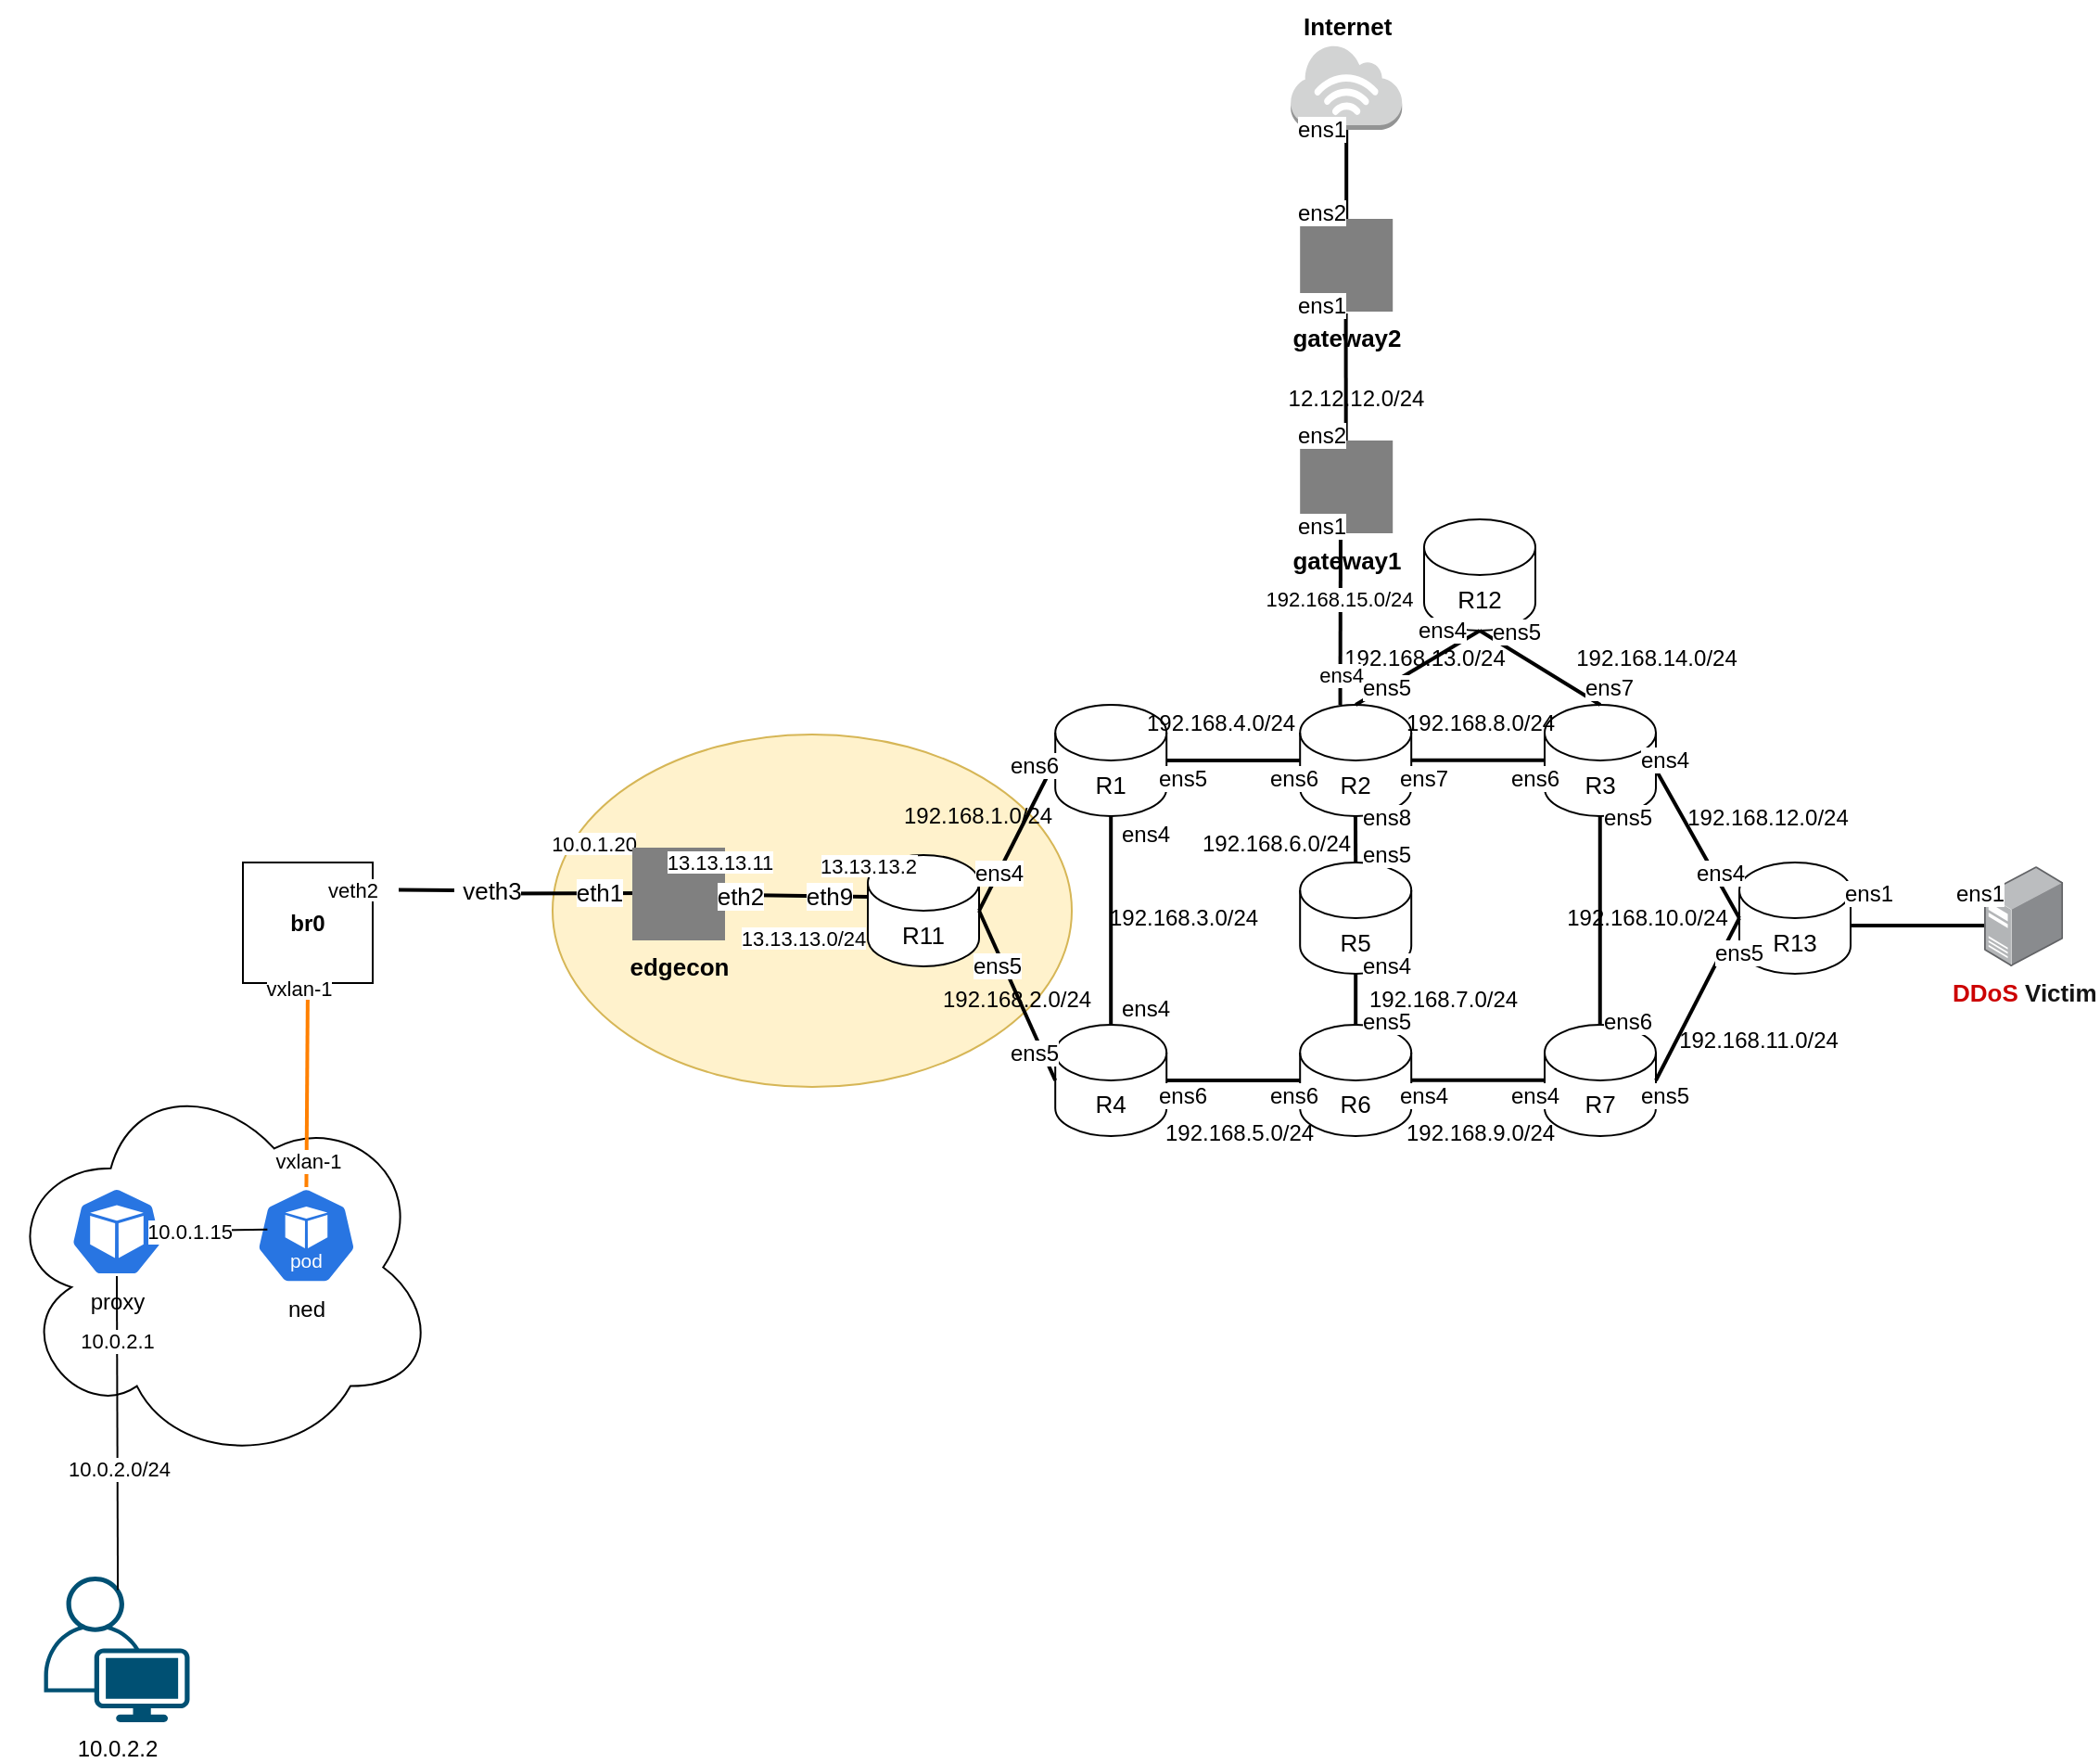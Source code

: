 <mxfile version="27.1.4">
  <diagram id="dEfLkkg3HoEi9s_YTyYE" name="MOUSEWORLD-TOPOLOGY">
    <mxGraphModel dx="2199" dy="803" grid="1" gridSize="10" guides="1" tooltips="1" connect="1" arrows="1" fold="1" page="1" pageScale="1" pageWidth="291" pageHeight="413" math="0" shadow="0">
      <root>
        <mxCell id="0" />
        <mxCell id="1" parent="0" />
        <mxCell id="g3rcaKSLz3rnCBlGtyKE-15" value="&lt;font color=&quot;#cc0000&quot;&gt;&lt;span&gt;DDoS&lt;/span&gt;&lt;/font&gt;&lt;font color=&quot;#141414&quot;&gt;&lt;span&gt; Victim&lt;br&gt;&lt;/span&gt;&lt;/font&gt;" style="text;whiteSpace=wrap;html=1;fontSize=13;fontStyle=1" parent="1" vertex="1">
          <mxGeometry x="-493.7" y="261" width="80" height="40" as="geometry" />
        </mxCell>
        <mxCell id="g3rcaKSLz3rnCBlGtyKE-20" value="" style="image;points=[];aspect=fixed;html=1;align=center;shadow=0;dashed=0;image=img/lib/allied_telesis/computer_and_terminals/Server_Desktop.svg;fontSize=13;fontStyle=1" parent="1" vertex="1">
          <mxGeometry x="-475" y="207" width="42.6" height="54" as="geometry" />
        </mxCell>
        <mxCell id="g3rcaKSLz3rnCBlGtyKE-70" value="&lt;span style=&quot;background-color: light-dark(#ffffff, var(--ge-dark-color, #121212));&quot;&gt;ens1&lt;/span&gt;" style="text;html=1;align=center;verticalAlign=middle;whiteSpace=wrap;rounded=0;" parent="1" vertex="1">
          <mxGeometry x="-507" y="207" width="60" height="30" as="geometry" />
        </mxCell>
        <mxCell id="kXjcsp7NdVAgZCyZb2x9-1" value="" style="ellipse;whiteSpace=wrap;html=1;fillColor=#fff2cc;strokeColor=#d6b656;" parent="1" vertex="1">
          <mxGeometry x="-1247" y="136" width="280" height="190" as="geometry" />
        </mxCell>
        <mxCell id="kXjcsp7NdVAgZCyZb2x9-2" value="&lt;b&gt;br0&lt;/b&gt;" style="rounded=0;whiteSpace=wrap;html=1;" parent="1" vertex="1">
          <mxGeometry x="-1414" y="205" width="70" height="65" as="geometry" />
        </mxCell>
        <mxCell id="kXjcsp7NdVAgZCyZb2x9-3" value="" style="ellipse;shape=cloud;whiteSpace=wrap;html=1;" parent="1" vertex="1">
          <mxGeometry x="-1544" y="316.5" width="235" height="213.5" as="geometry" />
        </mxCell>
        <mxCell id="kXjcsp7NdVAgZCyZb2x9-4" value="R13" style="shape=cylinder3;whiteSpace=wrap;html=1;boundedLbl=1;backgroundOutline=1;size=15;fontSize=13;fontStyle=0" parent="1" vertex="1">
          <mxGeometry x="-607" y="205" width="60" height="60" as="geometry" />
        </mxCell>
        <mxCell id="kXjcsp7NdVAgZCyZb2x9-5" value="R3" style="shape=cylinder3;whiteSpace=wrap;html=1;boundedLbl=1;backgroundOutline=1;size=15;fontSize=13;fontStyle=0" parent="1" vertex="1">
          <mxGeometry x="-712" y="120" width="60" height="60" as="geometry" />
        </mxCell>
        <mxCell id="kXjcsp7NdVAgZCyZb2x9-6" value="R7" style="shape=cylinder3;whiteSpace=wrap;html=1;boundedLbl=1;backgroundOutline=1;size=15;fontSize=13;fontStyle=0" parent="1" vertex="1">
          <mxGeometry x="-712" y="292.5" width="60" height="60" as="geometry" />
        </mxCell>
        <mxCell id="kXjcsp7NdVAgZCyZb2x9-7" value="R6" style="shape=cylinder3;whiteSpace=wrap;html=1;boundedLbl=1;backgroundOutline=1;size=15;fontSize=13;fontStyle=0" parent="1" vertex="1">
          <mxGeometry x="-843.9" y="292.5" width="60" height="60" as="geometry" />
        </mxCell>
        <mxCell id="kXjcsp7NdVAgZCyZb2x9-8" value="R5" style="shape=cylinder3;whiteSpace=wrap;html=1;boundedLbl=1;backgroundOutline=1;size=15;fontSize=13;fontStyle=0" parent="1" vertex="1">
          <mxGeometry x="-843.9" y="205" width="60" height="60" as="geometry" />
        </mxCell>
        <mxCell id="kXjcsp7NdVAgZCyZb2x9-9" value="R4" style="shape=cylinder3;whiteSpace=wrap;html=1;boundedLbl=1;backgroundOutline=1;size=15;fontSize=13;fontStyle=0" parent="1" vertex="1">
          <mxGeometry x="-975.9" y="292.5" width="60" height="60" as="geometry" />
        </mxCell>
        <mxCell id="kXjcsp7NdVAgZCyZb2x9-10" value="R11" style="shape=cylinder3;whiteSpace=wrap;html=1;boundedLbl=1;backgroundOutline=1;size=15;fontSize=13;fontStyle=0" parent="1" vertex="1">
          <mxGeometry x="-1077" y="201" width="60" height="60" as="geometry" />
        </mxCell>
        <mxCell id="kXjcsp7NdVAgZCyZb2x9-11" value="R1" style="shape=cylinder3;whiteSpace=wrap;html=1;boundedLbl=1;backgroundOutline=1;size=15;fontSize=13;fontStyle=0" parent="1" vertex="1">
          <mxGeometry x="-975.9" y="120" width="60" height="60" as="geometry" />
        </mxCell>
        <mxCell id="kXjcsp7NdVAgZCyZb2x9-12" value="R12" style="shape=cylinder3;whiteSpace=wrap;html=1;boundedLbl=1;backgroundOutline=1;size=15;fontSize=13;fontStyle=0" parent="1" vertex="1">
          <mxGeometry x="-777" y="20" width="60" height="60" as="geometry" />
        </mxCell>
        <mxCell id="kXjcsp7NdVAgZCyZb2x9-13" value="" style="endArrow=none;html=1;rounded=0;exitX=0.5;exitY=0;exitDx=0;exitDy=0;exitPerimeter=0;strokeColor=default;strokeWidth=2;align=center;verticalAlign=middle;fontFamily=Helvetica;fontSize=13;fontColor=default;labelBackgroundColor=default;endFill=0;fontStyle=0;entryX=0.5;entryY=1;entryDx=0;entryDy=0;entryPerimeter=0;" parent="1" source="kXjcsp7NdVAgZCyZb2x9-9" target="kXjcsp7NdVAgZCyZb2x9-11" edge="1">
          <mxGeometry width="50" height="50" relative="1" as="geometry">
            <mxPoint x="-932" y="204.5" as="sourcePoint" />
            <mxPoint x="-932" y="139.5" as="targetPoint" />
          </mxGeometry>
        </mxCell>
        <mxCell id="kXjcsp7NdVAgZCyZb2x9-14" value="" style="endArrow=none;html=1;rounded=0;exitX=1;exitY=0.5;exitDx=0;exitDy=0;exitPerimeter=0;strokeColor=default;strokeWidth=2;align=center;verticalAlign=middle;fontFamily=Helvetica;fontSize=13;fontColor=default;labelBackgroundColor=default;endFill=0;fontStyle=0;entryX=0;entryY=0.5;entryDx=0;entryDy=0;entryPerimeter=0;" parent="1" source="kXjcsp7NdVAgZCyZb2x9-10" target="kXjcsp7NdVAgZCyZb2x9-11" edge="1">
          <mxGeometry width="50" height="50" relative="1" as="geometry">
            <mxPoint x="-976.03" y="232.5" as="sourcePoint" />
            <mxPoint x="-976.03" y="172.5" as="targetPoint" />
          </mxGeometry>
        </mxCell>
        <mxCell id="kXjcsp7NdVAgZCyZb2x9-15" value="" style="endArrow=none;html=1;rounded=0;exitX=1;exitY=0.5;exitDx=0;exitDy=0;exitPerimeter=0;strokeColor=default;strokeWidth=2;align=center;verticalAlign=middle;fontFamily=Helvetica;fontSize=13;fontColor=default;labelBackgroundColor=default;endFill=0;fontStyle=0;entryX=0;entryY=0.5;entryDx=0;entryDy=0;entryPerimeter=0;" parent="1" source="kXjcsp7NdVAgZCyZb2x9-10" target="kXjcsp7NdVAgZCyZb2x9-9" edge="1">
          <mxGeometry width="50" height="50" relative="1" as="geometry">
            <mxPoint x="-1008.2" y="248.5" as="sourcePoint" />
            <mxPoint x="-967.2" y="188.5" as="targetPoint" />
          </mxGeometry>
        </mxCell>
        <mxCell id="kXjcsp7NdVAgZCyZb2x9-16" value="R2" style="shape=cylinder3;whiteSpace=wrap;html=1;boundedLbl=1;backgroundOutline=1;size=15;fontSize=13;fontStyle=0" parent="1" vertex="1">
          <mxGeometry x="-843.9" y="120" width="60" height="60" as="geometry" />
        </mxCell>
        <mxCell id="kXjcsp7NdVAgZCyZb2x9-17" value="" style="endArrow=none;html=1;rounded=0;exitX=0.5;exitY=0;exitDx=0;exitDy=0;exitPerimeter=0;strokeColor=default;strokeWidth=2;align=center;verticalAlign=middle;fontFamily=Helvetica;fontSize=13;fontColor=default;labelBackgroundColor=default;endFill=0;fontStyle=0;entryX=0.5;entryY=1;entryDx=0;entryDy=0;entryPerimeter=0;" parent="1" source="kXjcsp7NdVAgZCyZb2x9-7" target="kXjcsp7NdVAgZCyZb2x9-8" edge="1">
          <mxGeometry width="50" height="50" relative="1" as="geometry">
            <mxPoint x="-814.1" y="292.5" as="sourcePoint" />
            <mxPoint x="-813.71" y="265.0" as="targetPoint" />
          </mxGeometry>
        </mxCell>
        <mxCell id="kXjcsp7NdVAgZCyZb2x9-18" value="" style="endArrow=none;html=1;rounded=0;exitX=0.5;exitY=0;exitDx=0;exitDy=0;exitPerimeter=0;strokeColor=default;strokeWidth=2;align=center;verticalAlign=middle;fontFamily=Helvetica;fontSize=13;fontColor=default;labelBackgroundColor=default;endFill=0;fontStyle=0;entryX=0.5;entryY=1;entryDx=0;entryDy=0;entryPerimeter=0;" parent="1" source="kXjcsp7NdVAgZCyZb2x9-8" edge="1">
          <mxGeometry width="50" height="50" relative="1" as="geometry">
            <mxPoint x="-814.02" y="208" as="sourcePoint" />
            <mxPoint x="-814.02" y="180" as="targetPoint" />
          </mxGeometry>
        </mxCell>
        <mxCell id="kXjcsp7NdVAgZCyZb2x9-19" value="" style="endArrow=none;html=1;rounded=0;exitX=1;exitY=0.5;exitDx=0;exitDy=0;exitPerimeter=0;strokeColor=default;strokeWidth=2;align=center;verticalAlign=middle;fontFamily=Helvetica;fontSize=13;fontColor=default;labelBackgroundColor=default;endFill=0;fontStyle=0;entryX=0;entryY=0.5;entryDx=0;entryDy=0;entryPerimeter=0;" parent="1" source="kXjcsp7NdVAgZCyZb2x9-9" target="kXjcsp7NdVAgZCyZb2x9-7" edge="1">
          <mxGeometry width="50" height="50" relative="1" as="geometry">
            <mxPoint x="-915.9" y="329" as="sourcePoint" />
            <mxPoint x="-915.9" y="216" as="targetPoint" />
          </mxGeometry>
        </mxCell>
        <mxCell id="kXjcsp7NdVAgZCyZb2x9-20" value="" style="endArrow=none;html=1;rounded=0;exitX=1;exitY=0.5;exitDx=0;exitDy=0;exitPerimeter=0;strokeColor=default;strokeWidth=2;align=center;verticalAlign=middle;fontFamily=Helvetica;fontSize=13;fontColor=default;labelBackgroundColor=default;endFill=0;fontStyle=0;entryX=0;entryY=0.5;entryDx=0;entryDy=0;entryPerimeter=0;" parent="1" edge="1">
          <mxGeometry width="50" height="50" relative="1" as="geometry">
            <mxPoint x="-915.9" y="150" as="sourcePoint" />
            <mxPoint x="-843.9" y="150" as="targetPoint" />
          </mxGeometry>
        </mxCell>
        <mxCell id="kXjcsp7NdVAgZCyZb2x9-21" value="" style="endArrow=none;html=1;rounded=0;exitX=1;exitY=0.5;exitDx=0;exitDy=0;exitPerimeter=0;strokeColor=default;strokeWidth=2;align=center;verticalAlign=middle;fontFamily=Helvetica;fontSize=13;fontColor=default;labelBackgroundColor=default;endFill=0;fontStyle=0;entryX=0;entryY=0.5;entryDx=0;entryDy=0;entryPerimeter=0;" parent="1" edge="1">
          <mxGeometry width="50" height="50" relative="1" as="geometry">
            <mxPoint x="-783.9" y="149.88" as="sourcePoint" />
            <mxPoint x="-711.9" y="149.88" as="targetPoint" />
          </mxGeometry>
        </mxCell>
        <mxCell id="kXjcsp7NdVAgZCyZb2x9-22" value="" style="endArrow=none;html=1;rounded=0;exitX=1;exitY=0.5;exitDx=0;exitDy=0;exitPerimeter=0;strokeColor=default;strokeWidth=2;align=center;verticalAlign=middle;fontFamily=Helvetica;fontSize=13;fontColor=default;labelBackgroundColor=default;endFill=0;fontStyle=0;entryX=0;entryY=0.5;entryDx=0;entryDy=0;entryPerimeter=0;" parent="1" edge="1">
          <mxGeometry width="50" height="50" relative="1" as="geometry">
            <mxPoint x="-783.9" y="322.38" as="sourcePoint" />
            <mxPoint x="-711.9" y="322.38" as="targetPoint" />
          </mxGeometry>
        </mxCell>
        <mxCell id="kXjcsp7NdVAgZCyZb2x9-23" value="" style="endArrow=none;html=1;rounded=0;exitX=1;exitY=0.5;exitDx=0;exitDy=0;exitPerimeter=0;strokeColor=default;strokeWidth=2;align=center;verticalAlign=middle;fontFamily=Helvetica;fontSize=13;fontColor=default;labelBackgroundColor=default;endFill=0;fontStyle=0;entryX=0;entryY=0.5;entryDx=0;entryDy=0;entryPerimeter=0;" parent="1" target="kXjcsp7NdVAgZCyZb2x9-4" edge="1">
          <mxGeometry width="50" height="50" relative="1" as="geometry">
            <mxPoint x="-652" y="155" as="sourcePoint" />
            <mxPoint x="-611" y="70" as="targetPoint" />
          </mxGeometry>
        </mxCell>
        <mxCell id="kXjcsp7NdVAgZCyZb2x9-24" value="" style="endArrow=none;html=1;rounded=0;exitX=0.5;exitY=0;exitDx=0;exitDy=0;exitPerimeter=0;strokeColor=default;strokeWidth=2;align=center;verticalAlign=middle;fontFamily=Helvetica;fontSize=13;fontColor=default;labelBackgroundColor=default;endFill=0;fontStyle=0;entryX=0.5;entryY=1;entryDx=0;entryDy=0;entryPerimeter=0;" parent="1" edge="1">
          <mxGeometry width="50" height="50" relative="1" as="geometry">
            <mxPoint x="-682.12" y="293" as="sourcePoint" />
            <mxPoint x="-682.12" y="180" as="targetPoint" />
          </mxGeometry>
        </mxCell>
        <mxCell id="kXjcsp7NdVAgZCyZb2x9-25" value="" style="endArrow=none;html=1;rounded=0;exitX=1;exitY=0.5;exitDx=0;exitDy=0;exitPerimeter=0;strokeColor=default;strokeWidth=2;align=center;verticalAlign=middle;fontFamily=Helvetica;fontSize=13;fontColor=default;labelBackgroundColor=default;endFill=0;fontStyle=0;entryX=0;entryY=0.5;entryDx=0;entryDy=0;entryPerimeter=0;" parent="1" source="kXjcsp7NdVAgZCyZb2x9-6" target="kXjcsp7NdVAgZCyZb2x9-4" edge="1">
          <mxGeometry width="50" height="50" relative="1" as="geometry">
            <mxPoint x="-652" y="318.5" as="sourcePoint" />
            <mxPoint x="-607" y="398.5" as="targetPoint" />
          </mxGeometry>
        </mxCell>
        <mxCell id="kXjcsp7NdVAgZCyZb2x9-26" value="" style="endArrow=none;html=1;rounded=0;exitX=0.5;exitY=0;exitDx=0;exitDy=0;exitPerimeter=0;strokeColor=default;strokeWidth=2;align=center;verticalAlign=middle;fontFamily=Helvetica;fontSize=13;fontColor=default;labelBackgroundColor=default;endFill=0;fontStyle=0;entryX=0.5;entryY=1;entryDx=0;entryDy=0;entryPerimeter=0;" parent="1" source="kXjcsp7NdVAgZCyZb2x9-16" target="kXjcsp7NdVAgZCyZb2x9-12" edge="1">
          <mxGeometry width="50" height="50" relative="1" as="geometry">
            <mxPoint x="-773.9" y="159.88" as="sourcePoint" />
            <mxPoint x="-701.9" y="159.88" as="targetPoint" />
          </mxGeometry>
        </mxCell>
        <mxCell id="kXjcsp7NdVAgZCyZb2x9-27" value="" style="endArrow=none;html=1;rounded=0;exitX=0.5;exitY=0;exitDx=0;exitDy=0;exitPerimeter=0;strokeColor=default;strokeWidth=2;align=center;verticalAlign=middle;fontFamily=Helvetica;fontSize=13;fontColor=default;labelBackgroundColor=default;endFill=0;fontStyle=0;" parent="1" source="kXjcsp7NdVAgZCyZb2x9-5" edge="1">
          <mxGeometry width="50" height="50" relative="1" as="geometry">
            <mxPoint x="-804" y="130" as="sourcePoint" />
            <mxPoint x="-747" y="80" as="targetPoint" />
          </mxGeometry>
        </mxCell>
        <mxCell id="kXjcsp7NdVAgZCyZb2x9-28" value="&lt;span style=&quot;background-color: rgb(255, 255, 255);&quot;&gt;ens4&lt;/span&gt;" style="text;html=1;align=center;verticalAlign=middle;whiteSpace=wrap;rounded=0;" parent="1" vertex="1">
          <mxGeometry x="-1035.9" y="196" width="60" height="30" as="geometry" />
        </mxCell>
        <mxCell id="kXjcsp7NdVAgZCyZb2x9-29" value="&lt;span style=&quot;background-color: rgb(255, 255, 255);&quot;&gt;ens5&lt;/span&gt;" style="text;html=1;align=center;verticalAlign=middle;whiteSpace=wrap;rounded=0;" parent="1" vertex="1">
          <mxGeometry x="-1037" y="246" width="60" height="30" as="geometry" />
        </mxCell>
        <mxCell id="kXjcsp7NdVAgZCyZb2x9-30" value="&lt;span style=&quot;background-color: rgb(255, 255, 255);&quot;&gt;ens5&lt;/span&gt;" style="text;html=1;align=center;verticalAlign=middle;whiteSpace=wrap;rounded=0;" parent="1" vertex="1">
          <mxGeometry x="-1017" y="292.5" width="60" height="30" as="geometry" />
        </mxCell>
        <mxCell id="kXjcsp7NdVAgZCyZb2x9-31" value="&lt;span style=&quot;background-color: rgb(255, 255, 255);&quot;&gt;ens6&lt;/span&gt;" style="text;html=1;align=center;verticalAlign=middle;whiteSpace=wrap;rounded=0;" parent="1" vertex="1">
          <mxGeometry x="-1017" y="140" width="60" height="26" as="geometry" />
        </mxCell>
        <mxCell id="kXjcsp7NdVAgZCyZb2x9-32" value="&lt;span style=&quot;background-color: rgb(255, 255, 255);&quot;&gt;ens4&lt;/span&gt;" style="text;html=1;align=center;verticalAlign=middle;whiteSpace=wrap;rounded=0;" parent="1" vertex="1">
          <mxGeometry x="-957" y="174.5" width="60" height="30" as="geometry" />
        </mxCell>
        <mxCell id="kXjcsp7NdVAgZCyZb2x9-33" value="&lt;span style=&quot;background-color: rgb(255, 255, 255);&quot;&gt;ens4&lt;/span&gt;" style="text;html=1;align=center;verticalAlign=middle;whiteSpace=wrap;rounded=0;" parent="1" vertex="1">
          <mxGeometry x="-957" y="269" width="60" height="30" as="geometry" />
        </mxCell>
        <mxCell id="kXjcsp7NdVAgZCyZb2x9-34" value="&lt;span style=&quot;background-color: rgb(255, 255, 255);&quot;&gt;ens6&lt;/span&gt;" style="text;html=1;align=center;verticalAlign=middle;whiteSpace=wrap;rounded=0;" parent="1" vertex="1">
          <mxGeometry x="-937" y="316" width="60" height="30" as="geometry" />
        </mxCell>
        <mxCell id="kXjcsp7NdVAgZCyZb2x9-35" value="&lt;span style=&quot;background-color: rgb(255, 255, 255);&quot;&gt;ens6&lt;/span&gt;" style="text;html=1;align=center;verticalAlign=middle;whiteSpace=wrap;rounded=0;" parent="1" vertex="1">
          <mxGeometry x="-877" y="316" width="60" height="30" as="geometry" />
        </mxCell>
        <mxCell id="kXjcsp7NdVAgZCyZb2x9-36" value="&lt;span style=&quot;background-color: light-dark(#ffffff, var(--ge-dark-color, #121212));&quot;&gt;ens4&lt;/span&gt;" style="text;html=1;align=center;verticalAlign=middle;whiteSpace=wrap;rounded=0;" parent="1" vertex="1">
          <mxGeometry x="-807" y="316" width="60" height="30" as="geometry" />
        </mxCell>
        <mxCell id="kXjcsp7NdVAgZCyZb2x9-37" value="&lt;span style=&quot;background-color: light-dark(#ffffff, var(--ge-dark-color, #121212));&quot;&gt;ens4&lt;/span&gt;" style="text;html=1;align=center;verticalAlign=middle;whiteSpace=wrap;rounded=0;" parent="1" vertex="1">
          <mxGeometry x="-747" y="316" width="60" height="30" as="geometry" />
        </mxCell>
        <mxCell id="kXjcsp7NdVAgZCyZb2x9-38" value="&lt;span style=&quot;background-color: light-dark(#ffffff, var(--ge-dark-color, #121212));&quot;&gt;ens5&lt;/span&gt;" style="text;html=1;align=center;verticalAlign=middle;whiteSpace=wrap;rounded=0;" parent="1" vertex="1">
          <mxGeometry x="-827" y="276" width="60" height="30" as="geometry" />
        </mxCell>
        <mxCell id="kXjcsp7NdVAgZCyZb2x9-39" value="&lt;span style=&quot;background-color: rgb(255, 255, 255);&quot;&gt;ens5&lt;/span&gt;" style="text;html=1;align=center;verticalAlign=middle;whiteSpace=wrap;rounded=0;" parent="1" vertex="1">
          <mxGeometry x="-827" y="186" width="60" height="30" as="geometry" />
        </mxCell>
        <mxCell id="kXjcsp7NdVAgZCyZb2x9-40" value="&lt;span style=&quot;background-color: rgb(255, 255, 255);&quot;&gt;ens4&lt;/span&gt;" style="text;html=1;align=center;verticalAlign=middle;whiteSpace=wrap;rounded=0;" parent="1" vertex="1">
          <mxGeometry x="-827" y="246" width="60" height="30" as="geometry" />
        </mxCell>
        <mxCell id="kXjcsp7NdVAgZCyZb2x9-41" value="&lt;span style=&quot;background-color: rgb(255, 255, 255);&quot;&gt;ens8&lt;/span&gt;" style="text;html=1;align=center;verticalAlign=middle;whiteSpace=wrap;rounded=0;" parent="1" vertex="1">
          <mxGeometry x="-827" y="166" width="60" height="30" as="geometry" />
        </mxCell>
        <mxCell id="kXjcsp7NdVAgZCyZb2x9-42" value="&lt;span style=&quot;background-color: light-dark(#ffffff, var(--ge-dark-color, #121212));&quot;&gt;ens6&lt;/span&gt;" style="text;html=1;align=center;verticalAlign=middle;whiteSpace=wrap;rounded=0;" parent="1" vertex="1">
          <mxGeometry x="-877" y="144.5" width="60" height="30" as="geometry" />
        </mxCell>
        <mxCell id="kXjcsp7NdVAgZCyZb2x9-43" value="&lt;span style=&quot;background-color: rgb(255, 255, 255);&quot;&gt;ens5&lt;/span&gt;" style="text;html=1;align=center;verticalAlign=middle;whiteSpace=wrap;rounded=0;" parent="1" vertex="1">
          <mxGeometry x="-937" y="146" width="60" height="28.5" as="geometry" />
        </mxCell>
        <mxCell id="kXjcsp7NdVAgZCyZb2x9-44" value="&lt;span style=&quot;background-color: rgb(255, 255, 255);&quot;&gt;ens7&lt;/span&gt;" style="text;html=1;align=center;verticalAlign=middle;whiteSpace=wrap;rounded=0;" parent="1" vertex="1">
          <mxGeometry x="-807" y="144.5" width="60" height="30" as="geometry" />
        </mxCell>
        <mxCell id="kXjcsp7NdVAgZCyZb2x9-45" value="&lt;span style=&quot;background-color: rgb(255, 255, 255);&quot;&gt;ens6&lt;/span&gt;" style="text;html=1;align=center;verticalAlign=middle;whiteSpace=wrap;rounded=0;" parent="1" vertex="1">
          <mxGeometry x="-747" y="144.5" width="60" height="30" as="geometry" />
        </mxCell>
        <mxCell id="kXjcsp7NdVAgZCyZb2x9-46" value="&lt;span style=&quot;background-color: rgb(255, 255, 255);&quot;&gt;ens6&lt;/span&gt;" style="text;html=1;align=center;verticalAlign=middle;whiteSpace=wrap;rounded=0;" parent="1" vertex="1">
          <mxGeometry x="-697" y="276" width="60" height="30" as="geometry" />
        </mxCell>
        <mxCell id="kXjcsp7NdVAgZCyZb2x9-47" value="&lt;span style=&quot;background-color: light-dark(#ffffff, var(--ge-dark-color, #121212));&quot;&gt;ens5&lt;/span&gt;" style="text;html=1;align=center;verticalAlign=middle;whiteSpace=wrap;rounded=0;" parent="1" vertex="1">
          <mxGeometry x="-697" y="166" width="60" height="30" as="geometry" />
        </mxCell>
        <mxCell id="kXjcsp7NdVAgZCyZb2x9-48" value="&lt;span style=&quot;background-color: rgb(255, 255, 255);&quot;&gt;ens5&lt;/span&gt;" style="text;html=1;align=center;verticalAlign=middle;whiteSpace=wrap;rounded=0;" parent="1" vertex="1">
          <mxGeometry x="-677" y="316" width="60" height="30" as="geometry" />
        </mxCell>
        <mxCell id="kXjcsp7NdVAgZCyZb2x9-49" value="&lt;span style=&quot;background-color: rgb(255, 255, 255);&quot;&gt;ens5&lt;/span&gt;" style="text;html=1;align=center;verticalAlign=middle;whiteSpace=wrap;rounded=0;" parent="1" vertex="1">
          <mxGeometry x="-637" y="239" width="60" height="30" as="geometry" />
        </mxCell>
        <mxCell id="kXjcsp7NdVAgZCyZb2x9-50" value="&lt;span style=&quot;background-color: rgb(255, 255, 255);&quot;&gt;ens4&lt;/span&gt;" style="text;html=1;align=center;verticalAlign=middle;whiteSpace=wrap;rounded=0;" parent="1" vertex="1">
          <mxGeometry x="-647" y="196" width="60" height="30" as="geometry" />
        </mxCell>
        <mxCell id="kXjcsp7NdVAgZCyZb2x9-51" value="&lt;span style=&quot;background-color: rgb(255, 255, 255);&quot;&gt;ens4&lt;/span&gt;" style="text;html=1;align=center;verticalAlign=middle;whiteSpace=wrap;rounded=0;" parent="1" vertex="1">
          <mxGeometry x="-677" y="135" width="60" height="30" as="geometry" />
        </mxCell>
        <mxCell id="kXjcsp7NdVAgZCyZb2x9-52" value="&lt;span style=&quot;background-color: rgb(255, 255, 255);&quot;&gt;ens7&lt;/span&gt;" style="text;html=1;align=center;verticalAlign=middle;whiteSpace=wrap;rounded=0;" parent="1" vertex="1">
          <mxGeometry x="-707" y="96" width="60" height="30" as="geometry" />
        </mxCell>
        <mxCell id="kXjcsp7NdVAgZCyZb2x9-53" value="&lt;span style=&quot;background-color: rgb(255, 255, 255);&quot;&gt;ens5&lt;/span&gt;" style="text;html=1;align=center;verticalAlign=middle;whiteSpace=wrap;rounded=0;" parent="1" vertex="1">
          <mxGeometry x="-827" y="96" width="60" height="30" as="geometry" />
        </mxCell>
        <mxCell id="kXjcsp7NdVAgZCyZb2x9-54" value="&lt;span style=&quot;background-color: rgb(255, 255, 255);&quot;&gt;ens4&lt;/span&gt;" style="text;html=1;align=center;verticalAlign=middle;whiteSpace=wrap;rounded=0;" parent="1" vertex="1">
          <mxGeometry x="-797" y="65" width="60" height="30" as="geometry" />
        </mxCell>
        <mxCell id="kXjcsp7NdVAgZCyZb2x9-55" value="&lt;span style=&quot;background-color: rgb(255, 255, 255);&quot;&gt;ens5&lt;/span&gt;" style="text;html=1;align=center;verticalAlign=middle;whiteSpace=wrap;rounded=0;" parent="1" vertex="1">
          <mxGeometry x="-757" y="66" width="60" height="30" as="geometry" />
        </mxCell>
        <mxCell id="kXjcsp7NdVAgZCyZb2x9-56" value="192.168.1.0/24" style="text;html=1;align=center;verticalAlign=middle;resizable=0;points=[];autosize=1;strokeColor=none;fillColor=none;" parent="1" vertex="1">
          <mxGeometry x="-1068" y="165" width="100" height="30" as="geometry" />
        </mxCell>
        <mxCell id="kXjcsp7NdVAgZCyZb2x9-57" value="192.168.2.0/24" style="text;html=1;align=center;verticalAlign=middle;resizable=0;points=[];autosize=1;strokeColor=none;fillColor=none;" parent="1" vertex="1">
          <mxGeometry x="-1047" y="264" width="100" height="30" as="geometry" />
        </mxCell>
        <mxCell id="kXjcsp7NdVAgZCyZb2x9-58" value="192.168.5.0/24" style="text;html=1;align=center;verticalAlign=middle;resizable=0;points=[];autosize=1;strokeColor=none;fillColor=none;" parent="1" vertex="1">
          <mxGeometry x="-927" y="336" width="100" height="30" as="geometry" />
        </mxCell>
        <mxCell id="kXjcsp7NdVAgZCyZb2x9-59" value="192.168.3.0/24" style="text;html=1;align=center;verticalAlign=middle;resizable=0;points=[];autosize=1;strokeColor=none;fillColor=none;" parent="1" vertex="1">
          <mxGeometry x="-957.5" y="220" width="100" height="30" as="geometry" />
        </mxCell>
        <mxCell id="kXjcsp7NdVAgZCyZb2x9-60" value="192.168.4.0/24" style="text;html=1;align=center;verticalAlign=middle;resizable=0;points=[];autosize=1;strokeColor=none;fillColor=none;" parent="1" vertex="1">
          <mxGeometry x="-937" y="114.5" width="100" height="30" as="geometry" />
        </mxCell>
        <mxCell id="kXjcsp7NdVAgZCyZb2x9-61" value="192.168.8.0/24" style="text;html=1;align=center;verticalAlign=middle;resizable=0;points=[];autosize=1;strokeColor=none;fillColor=none;" parent="1" vertex="1">
          <mxGeometry x="-797" y="114.5" width="100" height="30" as="geometry" />
        </mxCell>
        <mxCell id="kXjcsp7NdVAgZCyZb2x9-62" value="192.168.6.0/24" style="text;html=1;align=center;verticalAlign=middle;resizable=0;points=[];autosize=1;strokeColor=none;fillColor=none;" parent="1" vertex="1">
          <mxGeometry x="-907" y="180" width="100" height="30" as="geometry" />
        </mxCell>
        <mxCell id="kXjcsp7NdVAgZCyZb2x9-63" value="192.168.7.0/24" style="text;html=1;align=center;verticalAlign=middle;resizable=0;points=[];autosize=1;strokeColor=none;fillColor=none;" parent="1" vertex="1">
          <mxGeometry x="-817" y="264" width="100" height="30" as="geometry" />
        </mxCell>
        <mxCell id="kXjcsp7NdVAgZCyZb2x9-64" value="192.168.9.0/24" style="text;html=1;align=center;verticalAlign=middle;resizable=0;points=[];autosize=1;strokeColor=none;fillColor=none;" parent="1" vertex="1">
          <mxGeometry x="-797" y="336" width="100" height="30" as="geometry" />
        </mxCell>
        <mxCell id="kXjcsp7NdVAgZCyZb2x9-65" value="192.168.10.0/24" style="text;html=1;align=center;verticalAlign=middle;resizable=0;points=[];autosize=1;strokeColor=none;fillColor=none;" parent="1" vertex="1">
          <mxGeometry x="-712" y="220" width="110" height="30" as="geometry" />
        </mxCell>
        <mxCell id="kXjcsp7NdVAgZCyZb2x9-66" value="192.168.11.0/24" style="text;html=1;align=center;verticalAlign=middle;resizable=0;points=[];autosize=1;strokeColor=none;fillColor=none;" parent="1" vertex="1">
          <mxGeometry x="-652" y="286" width="110" height="30" as="geometry" />
        </mxCell>
        <mxCell id="kXjcsp7NdVAgZCyZb2x9-67" value="192.168.12.0/24" style="text;html=1;align=center;verticalAlign=middle;resizable=0;points=[];autosize=1;strokeColor=none;fillColor=none;" parent="1" vertex="1">
          <mxGeometry x="-647" y="166" width="110" height="30" as="geometry" />
        </mxCell>
        <mxCell id="kXjcsp7NdVAgZCyZb2x9-68" value="192.168.14.0/24" style="text;html=1;align=center;verticalAlign=middle;resizable=0;points=[];autosize=1;strokeColor=none;fillColor=none;" parent="1" vertex="1">
          <mxGeometry x="-707" y="80" width="110" height="30" as="geometry" />
        </mxCell>
        <mxCell id="kXjcsp7NdVAgZCyZb2x9-69" value="192.168.13.0/24" style="text;html=1;align=center;verticalAlign=middle;resizable=0;points=[];autosize=1;strokeColor=none;fillColor=none;" parent="1" vertex="1">
          <mxGeometry x="-832" y="80" width="110" height="30" as="geometry" />
        </mxCell>
        <mxCell id="kXjcsp7NdVAgZCyZb2x9-70" value="ned" style="aspect=fixed;sketch=0;html=1;dashed=0;whitespace=wrap;verticalLabelPosition=bottom;verticalAlign=top;fillColor=#2875E2;strokeColor=#ffffff;points=[[0.005,0.63,0],[0.1,0.2,0],[0.9,0.2,0],[0.5,0,0],[0.995,0.63,0],[0.72,0.99,0],[0.5,1,0],[0.28,0.99,0]];shape=mxgraph.kubernetes.icon2;kubernetesLabel=1;prIcon=pod" parent="1" vertex="1">
          <mxGeometry x="-1407" y="380" width="54.44" height="52.25" as="geometry" />
        </mxCell>
        <mxCell id="kXjcsp7NdVAgZCyZb2x9-71" value="proxy" style="aspect=fixed;sketch=0;html=1;dashed=0;whitespace=wrap;verticalLabelPosition=bottom;verticalAlign=top;fillColor=#2875E2;strokeColor=#ffffff;points=[[0.005,0.63,0],[0.1,0.2,0],[0.9,0.2,0],[0.5,0,0],[0.995,0.63,0],[0.72,0.99,0],[0.5,1,0],[0.28,0.99,0]];shape=mxgraph.kubernetes.icon2;prIcon=pod" parent="1" vertex="1">
          <mxGeometry x="-1507" y="380" width="50" height="48" as="geometry" />
        </mxCell>
        <mxCell id="kXjcsp7NdVAgZCyZb2x9-72" value="" style="endArrow=none;html=1;rounded=0;entryX=0.114;entryY=0.438;entryDx=0;entryDy=0;entryPerimeter=0;" parent="1" source="kXjcsp7NdVAgZCyZb2x9-71" target="kXjcsp7NdVAgZCyZb2x9-70" edge="1">
          <mxGeometry width="50" height="50" relative="1" as="geometry">
            <mxPoint x="-1187" y="320" as="sourcePoint" />
            <mxPoint x="-1137" y="270" as="targetPoint" />
          </mxGeometry>
        </mxCell>
        <mxCell id="kXjcsp7NdVAgZCyZb2x9-73" value="10.0.1.15" style="edgeLabel;html=1;align=center;verticalAlign=middle;resizable=0;points=[];" parent="kXjcsp7NdVAgZCyZb2x9-72" vertex="1" connectable="0">
          <mxGeometry x="-0.496" relative="1" as="geometry">
            <mxPoint as="offset" />
          </mxGeometry>
        </mxCell>
        <mxCell id="kXjcsp7NdVAgZCyZb2x9-74" value="10.0.2.2" style="points=[[0.35,0,0],[0.98,0.51,0],[1,0.71,0],[0.67,1,0],[0,0.795,0],[0,0.65,0]];verticalLabelPosition=bottom;sketch=0;html=1;verticalAlign=top;aspect=fixed;align=center;pointerEvents=1;shape=mxgraph.cisco19.user;fillColor=#005073;strokeColor=none;" parent="1" vertex="1">
          <mxGeometry x="-1521.25" y="590" width="78.5" height="78.5" as="geometry" />
        </mxCell>
        <mxCell id="kXjcsp7NdVAgZCyZb2x9-75" value="" style="endArrow=none;html=1;rounded=0;exitX=0.507;exitY=0.092;exitDx=0;exitDy=0;exitPerimeter=0;entryX=0.5;entryY=1;entryDx=0;entryDy=0;entryPerimeter=0;" parent="1" source="kXjcsp7NdVAgZCyZb2x9-74" target="kXjcsp7NdVAgZCyZb2x9-71" edge="1">
          <mxGeometry width="50" height="50" relative="1" as="geometry">
            <mxPoint x="-1407" y="450" as="sourcePoint" />
            <mxPoint x="-1357" y="400" as="targetPoint" />
          </mxGeometry>
        </mxCell>
        <mxCell id="kXjcsp7NdVAgZCyZb2x9-76" value="10.0.2.0/24" style="edgeLabel;html=1;align=center;verticalAlign=middle;resizable=0;points=[];" parent="kXjcsp7NdVAgZCyZb2x9-75" vertex="1" connectable="0">
          <mxGeometry x="-0.23" relative="1" as="geometry">
            <mxPoint as="offset" />
          </mxGeometry>
        </mxCell>
        <mxCell id="kXjcsp7NdVAgZCyZb2x9-77" value="10.0.2.1" style="edgeLabel;html=1;align=center;verticalAlign=middle;resizable=0;points=[];" parent="kXjcsp7NdVAgZCyZb2x9-75" vertex="1" connectable="0">
          <mxGeometry x="0.584" relative="1" as="geometry">
            <mxPoint as="offset" />
          </mxGeometry>
        </mxCell>
        <mxCell id="kXjcsp7NdVAgZCyZb2x9-78" value="" style="endArrow=none;html=1;rounded=0;exitX=1;exitY=0.25;exitDx=0;exitDy=0;strokeColor=default;strokeWidth=2;align=center;verticalAlign=middle;fontFamily=Helvetica;fontSize=13;fontColor=default;fontStyle=0;labelBackgroundColor=default;endFill=0;" parent="1" edge="1">
          <mxGeometry width="50" height="50" relative="1" as="geometry">
            <mxPoint x="-1278.0" y="221.72" as="sourcePoint" />
            <mxPoint x="-1189" y="221.47" as="targetPoint" />
          </mxGeometry>
        </mxCell>
        <mxCell id="kXjcsp7NdVAgZCyZb2x9-79" value="veth3" style="edgeLabel;html=1;align=center;verticalAlign=middle;resizable=0;points=[];rounded=0;strokeColor=default;strokeWidth=2;fontFamily=Helvetica;fontSize=13;fontColor=default;fontStyle=0;labelBackgroundColor=default;" parent="kXjcsp7NdVAgZCyZb2x9-78" vertex="1" connectable="0">
          <mxGeometry x="0.642" relative="1" as="geometry">
            <mxPoint x="-75" y="-2" as="offset" />
          </mxGeometry>
        </mxCell>
        <mxCell id="Jbfyh8YQ_689w-vTQsEM-9" value="" style="edgeLabel;html=1;align=center;verticalAlign=middle;resizable=0;points=[];rounded=0;strokeColor=default;strokeWidth=2;fontFamily=Helvetica;fontSize=13;fontColor=default;fontStyle=0;labelBackgroundColor=default;" vertex="1" connectable="0" parent="kXjcsp7NdVAgZCyZb2x9-78">
          <mxGeometry x="0.474" y="1" relative="1" as="geometry">
            <mxPoint as="offset" />
          </mxGeometry>
        </mxCell>
        <mxCell id="Jbfyh8YQ_689w-vTQsEM-17" value="&lt;span style=&quot;font-size: 13px;&quot;&gt;eth1&lt;/span&gt;" style="edgeLabel;html=1;align=center;verticalAlign=middle;resizable=0;points=[];" vertex="1" connectable="0" parent="kXjcsp7NdVAgZCyZb2x9-78">
          <mxGeometry x="0.248" y="1" relative="1" as="geometry">
            <mxPoint as="offset" />
          </mxGeometry>
        </mxCell>
        <mxCell id="kXjcsp7NdVAgZCyZb2x9-80" value="" style="endArrow=none;html=1;rounded=0;exitX=0.5;exitY=0;exitDx=0;exitDy=0;exitPerimeter=0;entryX=0.5;entryY=1;entryDx=0;entryDy=0;fillColor=#FFB366;strokeColor=#FF8000;strokeWidth=2;" parent="1" source="kXjcsp7NdVAgZCyZb2x9-70" target="kXjcsp7NdVAgZCyZb2x9-2" edge="1">
          <mxGeometry width="50" height="50" relative="1" as="geometry">
            <mxPoint x="-1180" y="405.75" as="sourcePoint" />
            <mxPoint x="-1382" y="272" as="targetPoint" />
          </mxGeometry>
        </mxCell>
        <mxCell id="kXjcsp7NdVAgZCyZb2x9-81" value="&lt;div&gt;&lt;span style=&quot;font-size: 12px; text-wrap-mode: wrap; background-color: rgb(236, 236, 236);&quot;&gt;&lt;br&gt;&lt;/span&gt;&lt;/div&gt;" style="edgeLabel;html=1;align=center;verticalAlign=middle;resizable=0;points=[];" parent="kXjcsp7NdVAgZCyZb2x9-80" vertex="1" connectable="0">
          <mxGeometry x="0.827" y="1" relative="1" as="geometry">
            <mxPoint x="173" y="-3" as="offset" />
          </mxGeometry>
        </mxCell>
        <mxCell id="kXjcsp7NdVAgZCyZb2x9-82" value="&lt;div&gt;&lt;br&gt;&lt;/div&gt;" style="edgeLabel;html=1;align=center;verticalAlign=middle;resizable=0;points=[];" parent="kXjcsp7NdVAgZCyZb2x9-80" vertex="1" connectable="0">
          <mxGeometry x="0.84" y="1" relative="1" as="geometry">
            <mxPoint x="-37" y="-90" as="offset" />
          </mxGeometry>
        </mxCell>
        <mxCell id="kXjcsp7NdVAgZCyZb2x9-83" value="vxlan-1" style="edgeLabel;html=1;align=center;verticalAlign=middle;resizable=0;points=[];" parent="kXjcsp7NdVAgZCyZb2x9-80" vertex="1" connectable="0">
          <mxGeometry x="-0.747" relative="1" as="geometry">
            <mxPoint as="offset" />
          </mxGeometry>
        </mxCell>
        <mxCell id="kXjcsp7NdVAgZCyZb2x9-84" value="&lt;span style=&quot;font-size: 11px; background-color: rgb(255, 255, 255);&quot;&gt;10.0.1.20&lt;/span&gt;" style="text;html=1;align=center;verticalAlign=middle;resizable=0;points=[];autosize=1;strokeColor=none;fillColor=none;" parent="1" vertex="1">
          <mxGeometry x="-1260" y="180" width="70" height="30" as="geometry" />
        </mxCell>
        <mxCell id="kXjcsp7NdVAgZCyZb2x9-85" value="&lt;span style=&quot;font-size: 11px; background-color: rgb(255, 255, 255);&quot;&gt;vxlan-1&lt;/span&gt;" style="text;html=1;align=center;verticalAlign=middle;resizable=0;points=[];autosize=1;strokeColor=none;fillColor=none;" parent="1" vertex="1">
          <mxGeometry x="-1414" y="258" width="60" height="30" as="geometry" />
        </mxCell>
        <mxCell id="kXjcsp7NdVAgZCyZb2x9-86" value="&lt;span style=&quot;font-size: 11px; background-color: rgb(255, 255, 255);&quot;&gt;veth2&lt;/span&gt;" style="text;html=1;align=center;verticalAlign=middle;resizable=0;points=[];autosize=1;strokeColor=none;fillColor=none;" parent="1" vertex="1">
          <mxGeometry x="-1380" y="204.5" width="50" height="30" as="geometry" />
        </mxCell>
        <mxCell id="kXjcsp7NdVAgZCyZb2x9-87" value="" style="endArrow=none;html=1;rounded=0;exitX=0.5;exitY=0;exitDx=0;exitDy=0;exitPerimeter=0;strokeColor=default;strokeWidth=2;align=center;verticalAlign=middle;fontFamily=Helvetica;fontSize=13;fontColor=default;labelBackgroundColor=default;endFill=0;fontStyle=0;" parent="1" edge="1">
          <mxGeometry width="50" height="50" relative="1" as="geometry">
            <mxPoint x="-822.23" y="120" as="sourcePoint" />
            <mxPoint x="-822" y="20" as="targetPoint" />
          </mxGeometry>
        </mxCell>
        <mxCell id="kXjcsp7NdVAgZCyZb2x9-88" value="ens4" style="edgeLabel;html=1;align=center;verticalAlign=middle;resizable=0;points=[];" parent="kXjcsp7NdVAgZCyZb2x9-87" vertex="1" connectable="0">
          <mxGeometry x="-0.683" relative="1" as="geometry">
            <mxPoint as="offset" />
          </mxGeometry>
        </mxCell>
        <mxCell id="kXjcsp7NdVAgZCyZb2x9-92" value="192.168.15.0/24" style="edgeLabel;html=1;align=center;verticalAlign=middle;resizable=0;points=[];" parent="kXjcsp7NdVAgZCyZb2x9-87" vertex="1" connectable="0">
          <mxGeometry x="0.148" y="1" relative="1" as="geometry">
            <mxPoint as="offset" />
          </mxGeometry>
        </mxCell>
        <mxCell id="kXjcsp7NdVAgZCyZb2x9-97" value="" style="rounded=0;orthogonalLoop=1;jettySize=auto;html=1;endArrow=none;endFill=0;strokeWidth=2;fontSize=13;fontStyle=1" parent="1" source="kXjcsp7NdVAgZCyZb2x9-98" target="kXjcsp7NdVAgZCyZb2x9-100" edge="1">
          <mxGeometry relative="1" as="geometry">
            <mxPoint x="-819.9" y="-117.5" as="targetPoint" />
            <mxPoint x="-819.5" y="-165.3" as="sourcePoint" />
          </mxGeometry>
        </mxCell>
        <mxCell id="kXjcsp7NdVAgZCyZb2x9-98" value="" style="outlineConnect=0;dashed=0;verticalLabelPosition=bottom;verticalAlign=top;align=center;html=1;shape=mxgraph.aws3.internet_3;fillColor=#D2D3D3;gradientColor=none;fontSize=13;fontStyle=1" parent="1" vertex="1">
          <mxGeometry x="-848.9" y="-236" width="60" height="46" as="geometry" />
        </mxCell>
        <mxCell id="kXjcsp7NdVAgZCyZb2x9-99" value="&lt;font&gt;&lt;span&gt;Internet&lt;/span&gt;&lt;/font&gt;" style="text;whiteSpace=wrap;html=1;fontSize=13;fontStyle=1;fontColor=default;" parent="1" vertex="1">
          <mxGeometry x="-843.9" y="-260" width="60" height="40" as="geometry" />
        </mxCell>
        <mxCell id="kXjcsp7NdVAgZCyZb2x9-100" value="gateway2" style="fillColor=#808080;aspect=fixed;sketch=0;pointerEvents=1;shadow=0;dashed=0;html=1;strokeColor=none;labelPosition=center;verticalLabelPosition=bottom;outlineConnect=0;verticalAlign=top;align=center;shape=mxgraph.openstack.neutron_router;fontSize=13;fontStyle=1" parent="1" vertex="1">
          <mxGeometry x="-843.9" y="-142" width="50" height="50" as="geometry" />
        </mxCell>
        <mxCell id="kXjcsp7NdVAgZCyZb2x9-101" value="gateway1" style="fillColor=#808080;aspect=fixed;sketch=0;pointerEvents=1;shadow=0;dashed=0;html=1;strokeColor=none;labelPosition=center;verticalLabelPosition=bottom;outlineConnect=0;verticalAlign=top;align=center;shape=mxgraph.openstack.neutron_router;fontSize=13;fontStyle=1" parent="1" vertex="1">
          <mxGeometry x="-843.9" y="-22.5" width="50" height="50" as="geometry" />
        </mxCell>
        <mxCell id="kXjcsp7NdVAgZCyZb2x9-102" value="" style="rounded=0;orthogonalLoop=1;jettySize=auto;html=1;endArrow=none;endFill=0;strokeWidth=2;fontSize=13;fontStyle=1" parent="1" edge="1">
          <mxGeometry relative="1" as="geometry">
            <mxPoint x="-819.15" y="-22.5" as="targetPoint" />
            <mxPoint x="-819.19" y="-91" as="sourcePoint" />
          </mxGeometry>
        </mxCell>
        <mxCell id="kXjcsp7NdVAgZCyZb2x9-103" value="&lt;span style=&quot;background-color: light-dark(#ffffff, var(--ge-dark-color, #121212));&quot;&gt;ens1&lt;/span&gt;" style="text;html=1;align=center;verticalAlign=middle;whiteSpace=wrap;rounded=0;" parent="1" vertex="1">
          <mxGeometry x="-862.0" y="9" width="60" height="30" as="geometry" />
        </mxCell>
        <mxCell id="kXjcsp7NdVAgZCyZb2x9-104" value="&lt;span style=&quot;background-color: light-dark(#ffffff, var(--ge-dark-color, #121212));&quot;&gt;ens1&lt;/span&gt;" style="text;html=1;align=center;verticalAlign=middle;whiteSpace=wrap;rounded=0;" parent="1" vertex="1">
          <mxGeometry x="-862.0" y="-110" width="60" height="30" as="geometry" />
        </mxCell>
        <mxCell id="kXjcsp7NdVAgZCyZb2x9-105" value="&lt;span style=&quot;background-color: light-dark(#ffffff, var(--ge-dark-color, #121212));&quot;&gt;ens2&lt;/span&gt;" style="text;html=1;align=center;verticalAlign=middle;whiteSpace=wrap;rounded=0;" parent="1" vertex="1">
          <mxGeometry x="-862.0" y="-40" width="60" height="30" as="geometry" />
        </mxCell>
        <mxCell id="kXjcsp7NdVAgZCyZb2x9-106" value="&lt;span style=&quot;background-color: light-dark(#ffffff, var(--ge-dark-color, #121212));&quot;&gt;ens2&lt;/span&gt;" style="text;html=1;align=center;verticalAlign=middle;whiteSpace=wrap;rounded=0;" parent="1" vertex="1">
          <mxGeometry x="-862.0" y="-160" width="60" height="30" as="geometry" />
        </mxCell>
        <mxCell id="kXjcsp7NdVAgZCyZb2x9-107" value="&lt;span style=&quot;background-color: light-dark(#ffffff, var(--ge-dark-color, #121212));&quot;&gt;ens1&lt;/span&gt;" style="text;html=1;align=center;verticalAlign=middle;whiteSpace=wrap;rounded=0;" parent="1" vertex="1">
          <mxGeometry x="-862.0" y="-205" width="60" height="30" as="geometry" />
        </mxCell>
        <mxCell id="kXjcsp7NdVAgZCyZb2x9-108" value="12.12.12.0/24" style="text;html=1;align=center;verticalAlign=middle;resizable=0;points=[];autosize=1;strokeColor=none;fillColor=none;" parent="1" vertex="1">
          <mxGeometry x="-863.9" y="-60" width="100" height="30" as="geometry" />
        </mxCell>
        <mxCell id="kXjcsp7NdVAgZCyZb2x9-109" value="" style="endArrow=none;html=1;rounded=0;exitX=1;exitY=0.5;exitDx=0;exitDy=0;exitPerimeter=0;strokeColor=default;strokeWidth=2;align=center;verticalAlign=middle;fontFamily=Helvetica;fontSize=13;fontColor=default;labelBackgroundColor=default;endFill=0;fontStyle=0;entryX=0;entryY=0.5;entryDx=0;entryDy=0;entryPerimeter=0;" parent="1" edge="1">
          <mxGeometry width="50" height="50" relative="1" as="geometry">
            <mxPoint x="-547" y="239" as="sourcePoint" />
            <mxPoint x="-475" y="239" as="targetPoint" />
          </mxGeometry>
        </mxCell>
        <mxCell id="kXjcsp7NdVAgZCyZb2x9-111" value="&lt;span style=&quot;background-color: light-dark(#ffffff, var(--ge-dark-color, #121212));&quot;&gt;ens1&lt;/span&gt;" style="text;html=1;align=center;verticalAlign=middle;whiteSpace=wrap;rounded=0;" parent="1" vertex="1">
          <mxGeometry x="-567" y="207" width="60" height="30" as="geometry" />
        </mxCell>
        <mxCell id="Jbfyh8YQ_689w-vTQsEM-1" value="edgecon" style="fillColor=#808080;aspect=fixed;sketch=0;pointerEvents=1;shadow=0;dashed=0;html=1;strokeColor=none;labelPosition=center;verticalLabelPosition=bottom;outlineConnect=0;verticalAlign=top;align=center;shape=mxgraph.openstack.neutron_router;fontSize=13;fontStyle=1" vertex="1" parent="1">
          <mxGeometry x="-1204" y="197" width="50" height="50" as="geometry" />
        </mxCell>
        <mxCell id="Jbfyh8YQ_689w-vTQsEM-3" value="" style="rounded=0;orthogonalLoop=1;jettySize=auto;html=1;endArrow=none;endFill=0;strokeWidth=2;fontSize=13;fontStyle=0;entryX=0;entryY=0;entryDx=0;entryDy=22.5;entryPerimeter=0;strokeColor=default;align=center;verticalAlign=middle;fontFamily=Helvetica;fontColor=default;labelBackgroundColor=default;" edge="1" parent="1" source="Jbfyh8YQ_689w-vTQsEM-1" target="kXjcsp7NdVAgZCyZb2x9-10">
          <mxGeometry relative="1" as="geometry">
            <mxPoint x="-1100" y="228" as="targetPoint" />
            <mxPoint x="-1100" y="180" as="sourcePoint" />
          </mxGeometry>
        </mxCell>
        <mxCell id="Jbfyh8YQ_689w-vTQsEM-4" value="eth9" style="edgeLabel;html=1;align=center;verticalAlign=middle;resizable=0;points=[];rounded=0;strokeColor=default;strokeWidth=2;fontFamily=Helvetica;fontSize=13;fontColor=default;fontStyle=0;labelBackgroundColor=default;" vertex="1" connectable="0" parent="Jbfyh8YQ_689w-vTQsEM-3">
          <mxGeometry x="0.447" relative="1" as="geometry">
            <mxPoint as="offset" />
          </mxGeometry>
        </mxCell>
        <mxCell id="Jbfyh8YQ_689w-vTQsEM-5" value="eth2" style="edgeLabel;html=1;align=center;verticalAlign=middle;resizable=0;points=[];rounded=0;strokeColor=default;strokeWidth=2;fontFamily=Helvetica;fontSize=13;fontColor=default;fontStyle=0;labelBackgroundColor=default;" vertex="1" connectable="0" parent="Jbfyh8YQ_689w-vTQsEM-3">
          <mxGeometry x="-0.804" relative="1" as="geometry">
            <mxPoint as="offset" />
          </mxGeometry>
        </mxCell>
        <mxCell id="Jbfyh8YQ_689w-vTQsEM-8" value="&lt;span style=&quot;font-size: 11px; background-color: rgb(255, 255, 255);&quot;&gt;13.13.13.0/24&lt;/span&gt;" style="text;html=1;align=center;verticalAlign=middle;resizable=0;points=[];autosize=1;strokeColor=none;fillColor=none;" vertex="1" parent="1">
          <mxGeometry x="-1157" y="231" width="90" height="30" as="geometry" />
        </mxCell>
        <mxCell id="Jbfyh8YQ_689w-vTQsEM-10" value="&lt;span style=&quot;font-size: 11px; background-color: rgb(255, 255, 255);&quot;&gt;13.13.13.11&lt;/span&gt;" style="text;html=1;align=center;verticalAlign=middle;resizable=0;points=[];autosize=1;strokeColor=none;fillColor=none;" vertex="1" parent="1">
          <mxGeometry x="-1197" y="190" width="80" height="30" as="geometry" />
        </mxCell>
        <mxCell id="Jbfyh8YQ_689w-vTQsEM-11" value="&lt;span style=&quot;font-size: 11px; background-color: rgb(255, 255, 255);&quot;&gt;13.13.13.2&lt;/span&gt;" style="text;html=1;align=center;verticalAlign=middle;resizable=0;points=[];autosize=1;strokeColor=none;fillColor=none;" vertex="1" parent="1">
          <mxGeometry x="-1117" y="192" width="80" height="30" as="geometry" />
        </mxCell>
        <mxCell id="Jbfyh8YQ_689w-vTQsEM-16" value="" style="endArrow=none;html=1;rounded=0;strokeColor=default;align=center;verticalAlign=middle;fontFamily=Helvetica;fontSize=13;fontColor=default;labelBackgroundColor=default;strokeWidth=2;fontStyle=0;endFill=0;" edge="1" parent="1" source="kXjcsp7NdVAgZCyZb2x9-86">
          <mxGeometry width="50" height="50" relative="1" as="geometry">
            <mxPoint x="-1090" y="340" as="sourcePoint" />
            <mxPoint x="-1300" y="220" as="targetPoint" />
          </mxGeometry>
        </mxCell>
      </root>
    </mxGraphModel>
  </diagram>
</mxfile>
